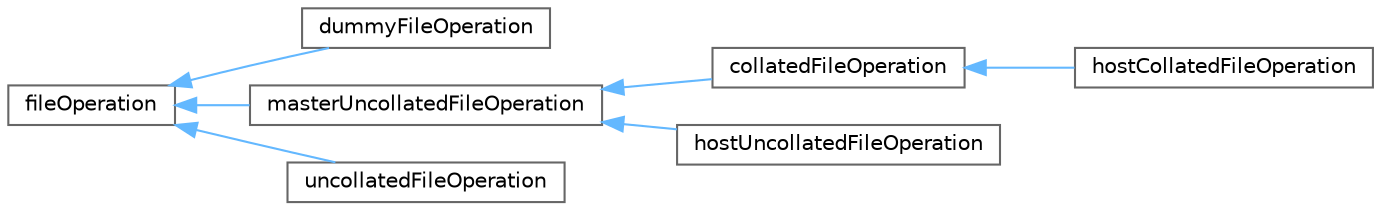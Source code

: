 digraph "Graphical Class Hierarchy"
{
 // LATEX_PDF_SIZE
  bgcolor="transparent";
  edge [fontname=Helvetica,fontsize=10,labelfontname=Helvetica,labelfontsize=10];
  node [fontname=Helvetica,fontsize=10,shape=box,height=0.2,width=0.4];
  rankdir="LR";
  Node0 [id="Node000000",label="fileOperation",height=0.2,width=0.4,color="grey40", fillcolor="white", style="filled",URL="$classFoam_1_1fileOperation.html",tooltip="An encapsulation of filesystem-related operations."];
  Node0 -> Node1 [id="edge4655_Node000000_Node000001",dir="back",color="steelblue1",style="solid",tooltip=" "];
  Node1 [id="Node000001",label="dummyFileOperation",height=0.2,width=0.4,color="grey40", fillcolor="white", style="filled",URL="$classFoam_1_1fileOperations_1_1dummyFileOperation.html",tooltip="Dummy fileOperation, to be used as a placeholder for interfaces taking a reference to a fileOperation..."];
  Node0 -> Node2 [id="edge4656_Node000000_Node000002",dir="back",color="steelblue1",style="solid",tooltip=" "];
  Node2 [id="Node000002",label="masterUncollatedFileOperation",height=0.2,width=0.4,color="grey40", fillcolor="white", style="filled",URL="$classFoam_1_1fileOperations_1_1masterUncollatedFileOperation.html",tooltip="fileOperations that performs all file operations on the master processor. Requires the calls to be pa..."];
  Node2 -> Node3 [id="edge4657_Node000002_Node000003",dir="back",color="steelblue1",style="solid",tooltip=" "];
  Node3 [id="Node000003",label="collatedFileOperation",height=0.2,width=0.4,color="grey40", fillcolor="white", style="filled",URL="$classFoam_1_1fileOperations_1_1collatedFileOperation.html",tooltip="Version of masterUncollatedFileOperation that collates regIOobjects into a container in the processor..."];
  Node3 -> Node4 [id="edge4658_Node000003_Node000004",dir="back",color="steelblue1",style="solid",tooltip=" "];
  Node4 [id="Node000004",label="hostCollatedFileOperation",height=0.2,width=0.4,color="grey40", fillcolor="white", style="filled",URL="$classFoam_1_1fileOperations_1_1hostCollatedFileOperation.html",tooltip="Version of collatedFileOperation with multiple read/write ranks."];
  Node2 -> Node5 [id="edge4659_Node000002_Node000005",dir="back",color="steelblue1",style="solid",tooltip=" "];
  Node5 [id="Node000005",label="hostUncollatedFileOperation",height=0.2,width=0.4,color="grey40", fillcolor="white", style="filled",URL="$classFoam_1_1fileOperations_1_1hostUncollatedFileOperation.html",tooltip="Version of masterUncollated with host-based IO ranks."];
  Node0 -> Node6 [id="edge4660_Node000000_Node000006",dir="back",color="steelblue1",style="solid",tooltip=" "];
  Node6 [id="Node000006",label="uncollatedFileOperation",height=0.2,width=0.4,color="grey40", fillcolor="white", style="filled",URL="$classFoam_1_1fileOperations_1_1uncollatedFileOperation.html",tooltip="fileOperation that assumes file operations are local."];
}

